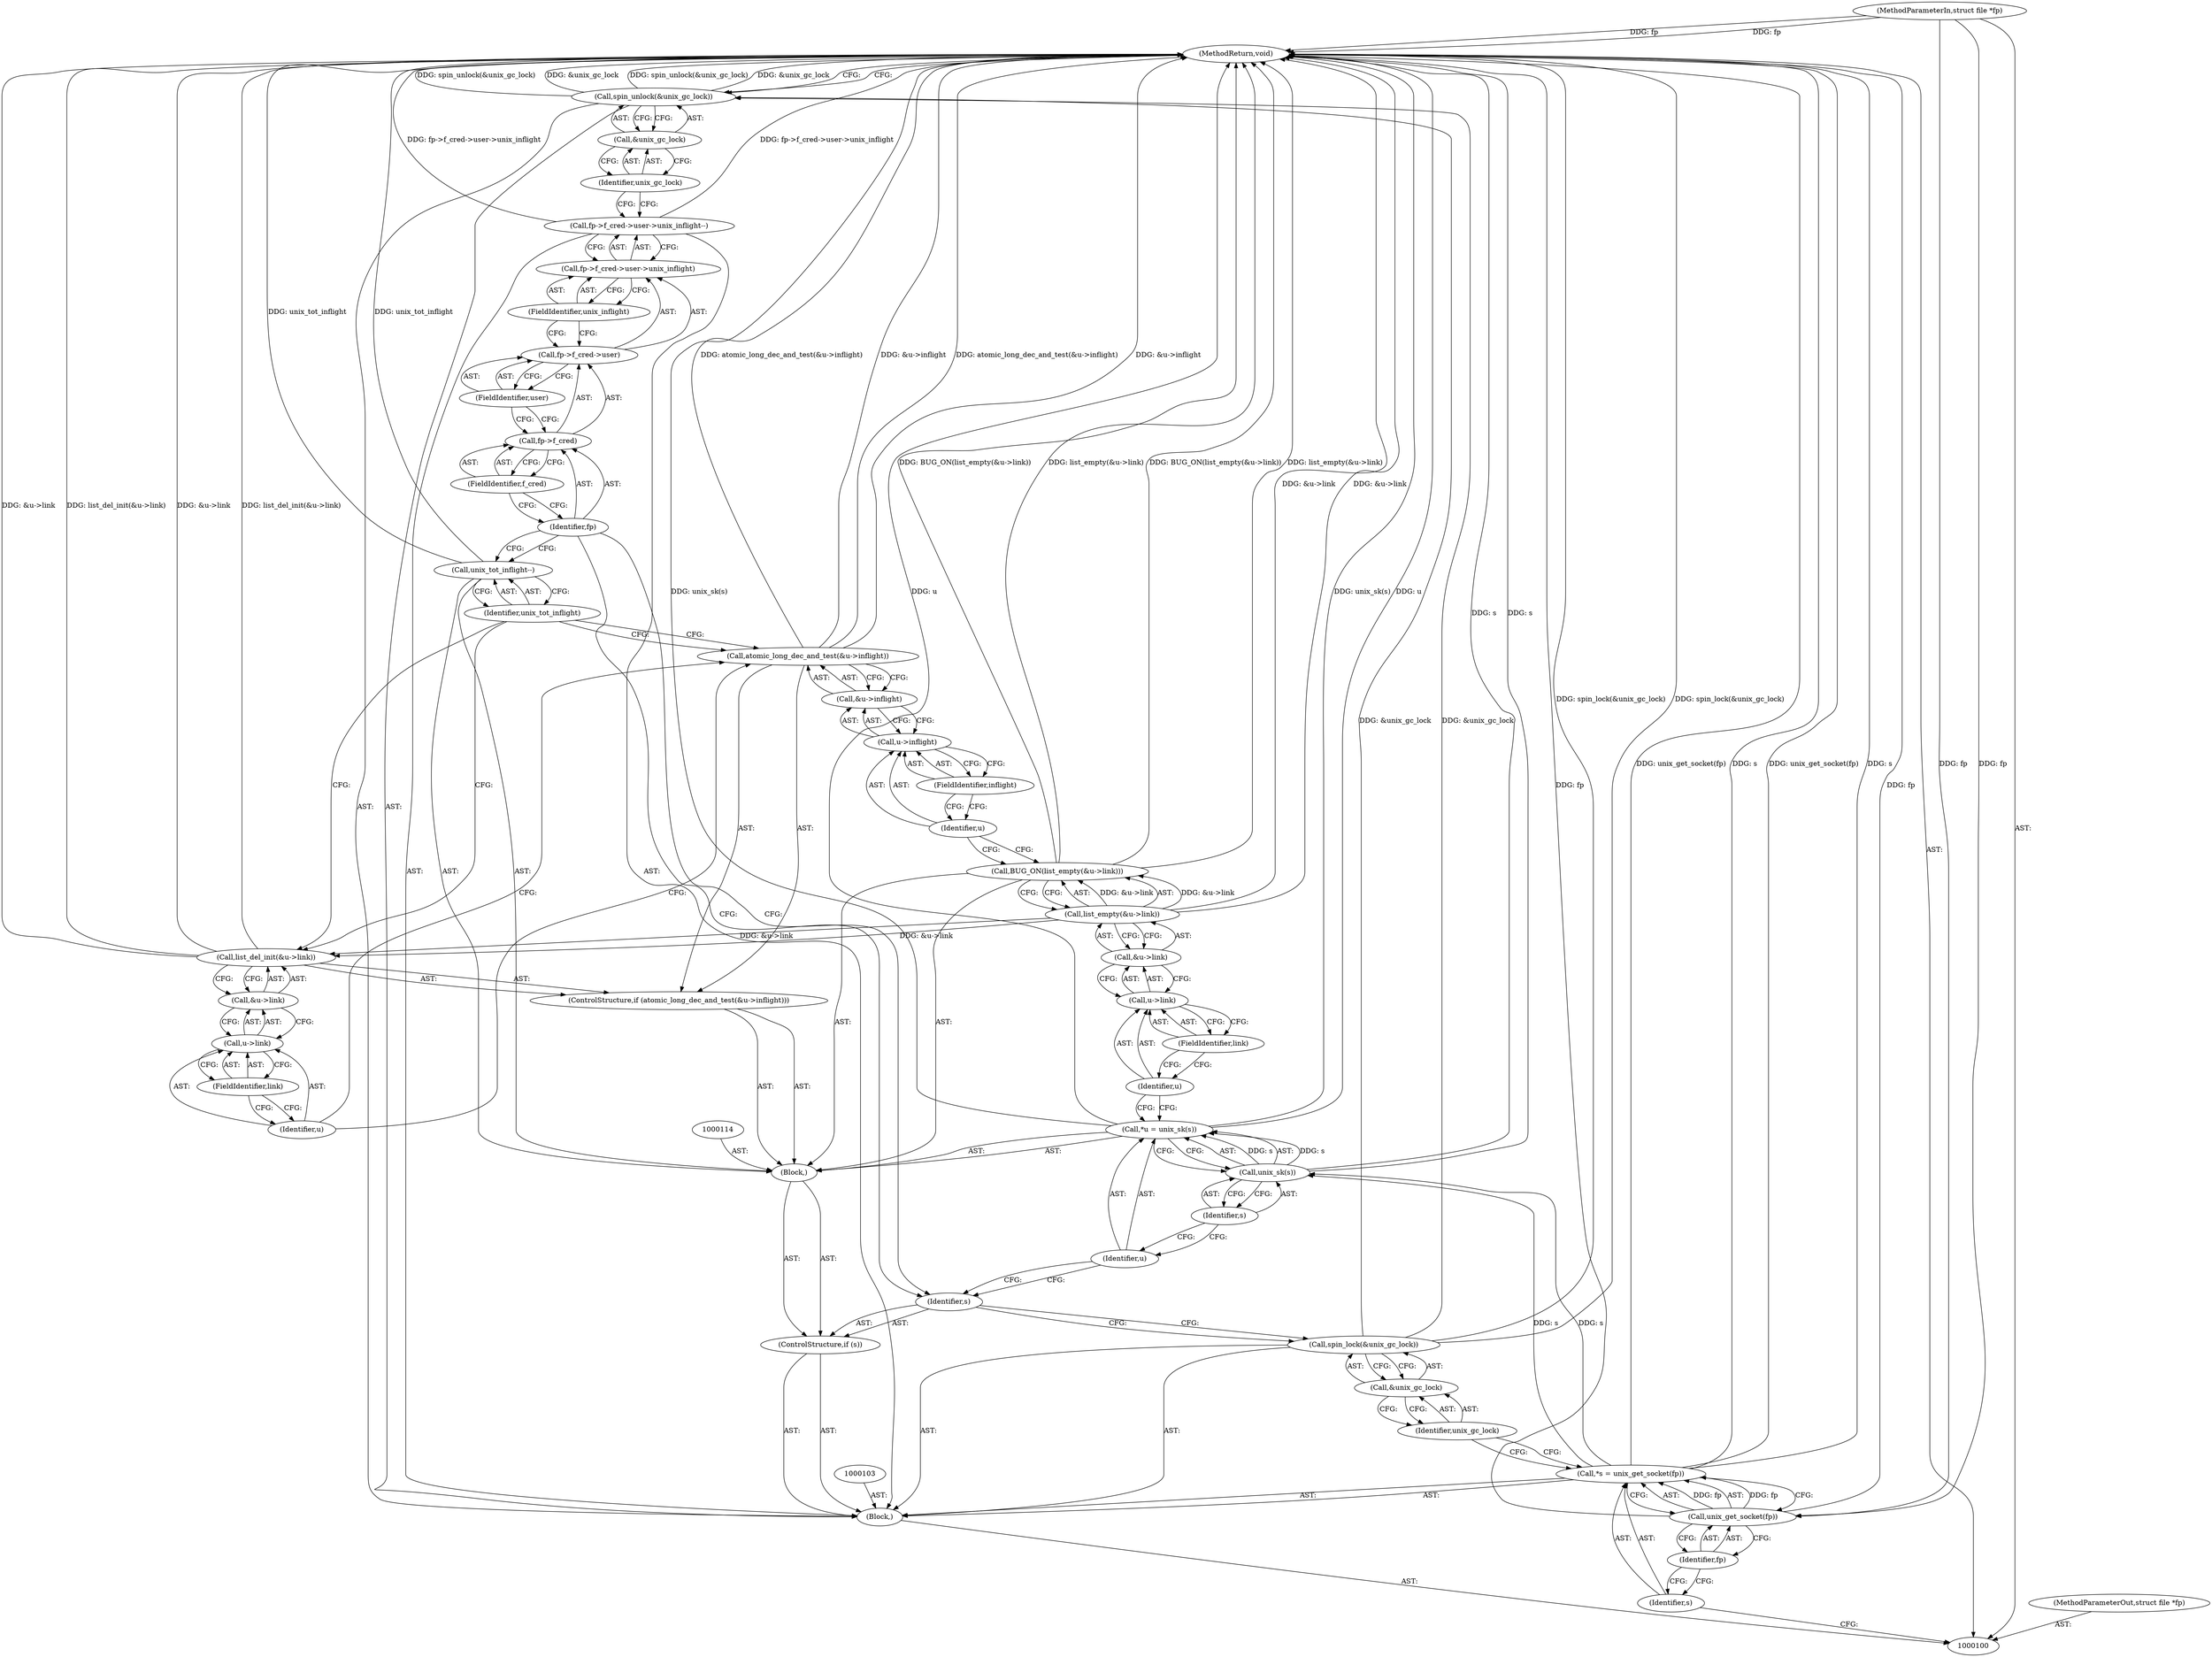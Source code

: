 digraph "0_linux_712f4aad406bb1ed67f3f98d04c044191f0ff593_1" {
"1000149" [label="(MethodReturn,void)"];
"1000101" [label="(MethodParameterIn,struct file *fp)"];
"1000206" [label="(MethodParameterOut,struct file *fp)"];
"1000120" [label="(Call,list_empty(&u->link))"];
"1000121" [label="(Call,&u->link)"];
"1000122" [label="(Call,u->link)"];
"1000123" [label="(Identifier,u)"];
"1000124" [label="(FieldIdentifier,link)"];
"1000119" [label="(Call,BUG_ON(list_empty(&u->link)))"];
"1000125" [label="(ControlStructure,if (atomic_long_dec_and_test(&u->inflight)))"];
"1000127" [label="(Call,&u->inflight)"];
"1000128" [label="(Call,u->inflight)"];
"1000129" [label="(Identifier,u)"];
"1000130" [label="(FieldIdentifier,inflight)"];
"1000126" [label="(Call,atomic_long_dec_and_test(&u->inflight))"];
"1000132" [label="(Call,&u->link)"];
"1000133" [label="(Call,u->link)"];
"1000134" [label="(Identifier,u)"];
"1000135" [label="(FieldIdentifier,link)"];
"1000131" [label="(Call,list_del_init(&u->link))"];
"1000136" [label="(Call,unix_tot_inflight--)"];
"1000137" [label="(Identifier,unix_tot_inflight)"];
"1000138" [label="(Call,fp->f_cred->user->unix_inflight--)"];
"1000139" [label="(Call,fp->f_cred->user->unix_inflight)"];
"1000140" [label="(Call,fp->f_cred->user)"];
"1000141" [label="(Call,fp->f_cred)"];
"1000142" [label="(Identifier,fp)"];
"1000144" [label="(FieldIdentifier,user)"];
"1000145" [label="(FieldIdentifier,unix_inflight)"];
"1000143" [label="(FieldIdentifier,f_cred)"];
"1000146" [label="(Call,spin_unlock(&unix_gc_lock))"];
"1000147" [label="(Call,&unix_gc_lock)"];
"1000148" [label="(Identifier,unix_gc_lock)"];
"1000102" [label="(Block,)"];
"1000104" [label="(Call,*s = unix_get_socket(fp))"];
"1000105" [label="(Identifier,s)"];
"1000106" [label="(Call,unix_get_socket(fp))"];
"1000107" [label="(Identifier,fp)"];
"1000108" [label="(Call,spin_lock(&unix_gc_lock))"];
"1000109" [label="(Call,&unix_gc_lock)"];
"1000110" [label="(Identifier,unix_gc_lock)"];
"1000111" [label="(ControlStructure,if (s))"];
"1000112" [label="(Identifier,s)"];
"1000115" [label="(Call,*u = unix_sk(s))"];
"1000116" [label="(Identifier,u)"];
"1000117" [label="(Call,unix_sk(s))"];
"1000113" [label="(Block,)"];
"1000118" [label="(Identifier,s)"];
"1000149" -> "1000100"  [label="AST: "];
"1000149" -> "1000146"  [label="CFG: "];
"1000115" -> "1000149"  [label="DDG: unix_sk(s)"];
"1000115" -> "1000149"  [label="DDG: u"];
"1000126" -> "1000149"  [label="DDG: atomic_long_dec_and_test(&u->inflight)"];
"1000126" -> "1000149"  [label="DDG: &u->inflight"];
"1000108" -> "1000149"  [label="DDG: spin_lock(&unix_gc_lock)"];
"1000106" -> "1000149"  [label="DDG: fp"];
"1000104" -> "1000149"  [label="DDG: s"];
"1000104" -> "1000149"  [label="DDG: unix_get_socket(fp)"];
"1000117" -> "1000149"  [label="DDG: s"];
"1000119" -> "1000149"  [label="DDG: BUG_ON(list_empty(&u->link))"];
"1000119" -> "1000149"  [label="DDG: list_empty(&u->link)"];
"1000146" -> "1000149"  [label="DDG: spin_unlock(&unix_gc_lock)"];
"1000146" -> "1000149"  [label="DDG: &unix_gc_lock"];
"1000131" -> "1000149"  [label="DDG: list_del_init(&u->link)"];
"1000131" -> "1000149"  [label="DDG: &u->link"];
"1000138" -> "1000149"  [label="DDG: fp->f_cred->user->unix_inflight"];
"1000120" -> "1000149"  [label="DDG: &u->link"];
"1000101" -> "1000149"  [label="DDG: fp"];
"1000136" -> "1000149"  [label="DDG: unix_tot_inflight"];
"1000101" -> "1000100"  [label="AST: "];
"1000101" -> "1000149"  [label="DDG: fp"];
"1000101" -> "1000106"  [label="DDG: fp"];
"1000206" -> "1000100"  [label="AST: "];
"1000120" -> "1000119"  [label="AST: "];
"1000120" -> "1000121"  [label="CFG: "];
"1000121" -> "1000120"  [label="AST: "];
"1000119" -> "1000120"  [label="CFG: "];
"1000120" -> "1000149"  [label="DDG: &u->link"];
"1000120" -> "1000119"  [label="DDG: &u->link"];
"1000120" -> "1000131"  [label="DDG: &u->link"];
"1000121" -> "1000120"  [label="AST: "];
"1000121" -> "1000122"  [label="CFG: "];
"1000122" -> "1000121"  [label="AST: "];
"1000120" -> "1000121"  [label="CFG: "];
"1000122" -> "1000121"  [label="AST: "];
"1000122" -> "1000124"  [label="CFG: "];
"1000123" -> "1000122"  [label="AST: "];
"1000124" -> "1000122"  [label="AST: "];
"1000121" -> "1000122"  [label="CFG: "];
"1000123" -> "1000122"  [label="AST: "];
"1000123" -> "1000115"  [label="CFG: "];
"1000124" -> "1000123"  [label="CFG: "];
"1000124" -> "1000122"  [label="AST: "];
"1000124" -> "1000123"  [label="CFG: "];
"1000122" -> "1000124"  [label="CFG: "];
"1000119" -> "1000113"  [label="AST: "];
"1000119" -> "1000120"  [label="CFG: "];
"1000120" -> "1000119"  [label="AST: "];
"1000129" -> "1000119"  [label="CFG: "];
"1000119" -> "1000149"  [label="DDG: BUG_ON(list_empty(&u->link))"];
"1000119" -> "1000149"  [label="DDG: list_empty(&u->link)"];
"1000120" -> "1000119"  [label="DDG: &u->link"];
"1000125" -> "1000113"  [label="AST: "];
"1000126" -> "1000125"  [label="AST: "];
"1000131" -> "1000125"  [label="AST: "];
"1000127" -> "1000126"  [label="AST: "];
"1000127" -> "1000128"  [label="CFG: "];
"1000128" -> "1000127"  [label="AST: "];
"1000126" -> "1000127"  [label="CFG: "];
"1000128" -> "1000127"  [label="AST: "];
"1000128" -> "1000130"  [label="CFG: "];
"1000129" -> "1000128"  [label="AST: "];
"1000130" -> "1000128"  [label="AST: "];
"1000127" -> "1000128"  [label="CFG: "];
"1000129" -> "1000128"  [label="AST: "];
"1000129" -> "1000119"  [label="CFG: "];
"1000130" -> "1000129"  [label="CFG: "];
"1000130" -> "1000128"  [label="AST: "];
"1000130" -> "1000129"  [label="CFG: "];
"1000128" -> "1000130"  [label="CFG: "];
"1000126" -> "1000125"  [label="AST: "];
"1000126" -> "1000127"  [label="CFG: "];
"1000127" -> "1000126"  [label="AST: "];
"1000134" -> "1000126"  [label="CFG: "];
"1000137" -> "1000126"  [label="CFG: "];
"1000126" -> "1000149"  [label="DDG: atomic_long_dec_and_test(&u->inflight)"];
"1000126" -> "1000149"  [label="DDG: &u->inflight"];
"1000132" -> "1000131"  [label="AST: "];
"1000132" -> "1000133"  [label="CFG: "];
"1000133" -> "1000132"  [label="AST: "];
"1000131" -> "1000132"  [label="CFG: "];
"1000133" -> "1000132"  [label="AST: "];
"1000133" -> "1000135"  [label="CFG: "];
"1000134" -> "1000133"  [label="AST: "];
"1000135" -> "1000133"  [label="AST: "];
"1000132" -> "1000133"  [label="CFG: "];
"1000134" -> "1000133"  [label="AST: "];
"1000134" -> "1000126"  [label="CFG: "];
"1000135" -> "1000134"  [label="CFG: "];
"1000135" -> "1000133"  [label="AST: "];
"1000135" -> "1000134"  [label="CFG: "];
"1000133" -> "1000135"  [label="CFG: "];
"1000131" -> "1000125"  [label="AST: "];
"1000131" -> "1000132"  [label="CFG: "];
"1000132" -> "1000131"  [label="AST: "];
"1000137" -> "1000131"  [label="CFG: "];
"1000131" -> "1000149"  [label="DDG: list_del_init(&u->link)"];
"1000131" -> "1000149"  [label="DDG: &u->link"];
"1000120" -> "1000131"  [label="DDG: &u->link"];
"1000136" -> "1000113"  [label="AST: "];
"1000136" -> "1000137"  [label="CFG: "];
"1000137" -> "1000136"  [label="AST: "];
"1000142" -> "1000136"  [label="CFG: "];
"1000136" -> "1000149"  [label="DDG: unix_tot_inflight"];
"1000137" -> "1000136"  [label="AST: "];
"1000137" -> "1000131"  [label="CFG: "];
"1000137" -> "1000126"  [label="CFG: "];
"1000136" -> "1000137"  [label="CFG: "];
"1000138" -> "1000102"  [label="AST: "];
"1000138" -> "1000139"  [label="CFG: "];
"1000139" -> "1000138"  [label="AST: "];
"1000148" -> "1000138"  [label="CFG: "];
"1000138" -> "1000149"  [label="DDG: fp->f_cred->user->unix_inflight"];
"1000139" -> "1000138"  [label="AST: "];
"1000139" -> "1000145"  [label="CFG: "];
"1000140" -> "1000139"  [label="AST: "];
"1000145" -> "1000139"  [label="AST: "];
"1000138" -> "1000139"  [label="CFG: "];
"1000140" -> "1000139"  [label="AST: "];
"1000140" -> "1000144"  [label="CFG: "];
"1000141" -> "1000140"  [label="AST: "];
"1000144" -> "1000140"  [label="AST: "];
"1000145" -> "1000140"  [label="CFG: "];
"1000141" -> "1000140"  [label="AST: "];
"1000141" -> "1000143"  [label="CFG: "];
"1000142" -> "1000141"  [label="AST: "];
"1000143" -> "1000141"  [label="AST: "];
"1000144" -> "1000141"  [label="CFG: "];
"1000142" -> "1000141"  [label="AST: "];
"1000142" -> "1000136"  [label="CFG: "];
"1000142" -> "1000112"  [label="CFG: "];
"1000143" -> "1000142"  [label="CFG: "];
"1000144" -> "1000140"  [label="AST: "];
"1000144" -> "1000141"  [label="CFG: "];
"1000140" -> "1000144"  [label="CFG: "];
"1000145" -> "1000139"  [label="AST: "];
"1000145" -> "1000140"  [label="CFG: "];
"1000139" -> "1000145"  [label="CFG: "];
"1000143" -> "1000141"  [label="AST: "];
"1000143" -> "1000142"  [label="CFG: "];
"1000141" -> "1000143"  [label="CFG: "];
"1000146" -> "1000102"  [label="AST: "];
"1000146" -> "1000147"  [label="CFG: "];
"1000147" -> "1000146"  [label="AST: "];
"1000149" -> "1000146"  [label="CFG: "];
"1000146" -> "1000149"  [label="DDG: spin_unlock(&unix_gc_lock)"];
"1000146" -> "1000149"  [label="DDG: &unix_gc_lock"];
"1000108" -> "1000146"  [label="DDG: &unix_gc_lock"];
"1000147" -> "1000146"  [label="AST: "];
"1000147" -> "1000148"  [label="CFG: "];
"1000148" -> "1000147"  [label="AST: "];
"1000146" -> "1000147"  [label="CFG: "];
"1000148" -> "1000147"  [label="AST: "];
"1000148" -> "1000138"  [label="CFG: "];
"1000147" -> "1000148"  [label="CFG: "];
"1000102" -> "1000100"  [label="AST: "];
"1000103" -> "1000102"  [label="AST: "];
"1000104" -> "1000102"  [label="AST: "];
"1000108" -> "1000102"  [label="AST: "];
"1000111" -> "1000102"  [label="AST: "];
"1000138" -> "1000102"  [label="AST: "];
"1000146" -> "1000102"  [label="AST: "];
"1000104" -> "1000102"  [label="AST: "];
"1000104" -> "1000106"  [label="CFG: "];
"1000105" -> "1000104"  [label="AST: "];
"1000106" -> "1000104"  [label="AST: "];
"1000110" -> "1000104"  [label="CFG: "];
"1000104" -> "1000149"  [label="DDG: s"];
"1000104" -> "1000149"  [label="DDG: unix_get_socket(fp)"];
"1000106" -> "1000104"  [label="DDG: fp"];
"1000104" -> "1000117"  [label="DDG: s"];
"1000105" -> "1000104"  [label="AST: "];
"1000105" -> "1000100"  [label="CFG: "];
"1000107" -> "1000105"  [label="CFG: "];
"1000106" -> "1000104"  [label="AST: "];
"1000106" -> "1000107"  [label="CFG: "];
"1000107" -> "1000106"  [label="AST: "];
"1000104" -> "1000106"  [label="CFG: "];
"1000106" -> "1000149"  [label="DDG: fp"];
"1000106" -> "1000104"  [label="DDG: fp"];
"1000101" -> "1000106"  [label="DDG: fp"];
"1000107" -> "1000106"  [label="AST: "];
"1000107" -> "1000105"  [label="CFG: "];
"1000106" -> "1000107"  [label="CFG: "];
"1000108" -> "1000102"  [label="AST: "];
"1000108" -> "1000109"  [label="CFG: "];
"1000109" -> "1000108"  [label="AST: "];
"1000112" -> "1000108"  [label="CFG: "];
"1000108" -> "1000149"  [label="DDG: spin_lock(&unix_gc_lock)"];
"1000108" -> "1000146"  [label="DDG: &unix_gc_lock"];
"1000109" -> "1000108"  [label="AST: "];
"1000109" -> "1000110"  [label="CFG: "];
"1000110" -> "1000109"  [label="AST: "];
"1000108" -> "1000109"  [label="CFG: "];
"1000110" -> "1000109"  [label="AST: "];
"1000110" -> "1000104"  [label="CFG: "];
"1000109" -> "1000110"  [label="CFG: "];
"1000111" -> "1000102"  [label="AST: "];
"1000112" -> "1000111"  [label="AST: "];
"1000113" -> "1000111"  [label="AST: "];
"1000112" -> "1000111"  [label="AST: "];
"1000112" -> "1000108"  [label="CFG: "];
"1000116" -> "1000112"  [label="CFG: "];
"1000142" -> "1000112"  [label="CFG: "];
"1000115" -> "1000113"  [label="AST: "];
"1000115" -> "1000117"  [label="CFG: "];
"1000116" -> "1000115"  [label="AST: "];
"1000117" -> "1000115"  [label="AST: "];
"1000123" -> "1000115"  [label="CFG: "];
"1000115" -> "1000149"  [label="DDG: unix_sk(s)"];
"1000115" -> "1000149"  [label="DDG: u"];
"1000117" -> "1000115"  [label="DDG: s"];
"1000116" -> "1000115"  [label="AST: "];
"1000116" -> "1000112"  [label="CFG: "];
"1000118" -> "1000116"  [label="CFG: "];
"1000117" -> "1000115"  [label="AST: "];
"1000117" -> "1000118"  [label="CFG: "];
"1000118" -> "1000117"  [label="AST: "];
"1000115" -> "1000117"  [label="CFG: "];
"1000117" -> "1000149"  [label="DDG: s"];
"1000117" -> "1000115"  [label="DDG: s"];
"1000104" -> "1000117"  [label="DDG: s"];
"1000113" -> "1000111"  [label="AST: "];
"1000114" -> "1000113"  [label="AST: "];
"1000115" -> "1000113"  [label="AST: "];
"1000119" -> "1000113"  [label="AST: "];
"1000125" -> "1000113"  [label="AST: "];
"1000136" -> "1000113"  [label="AST: "];
"1000118" -> "1000117"  [label="AST: "];
"1000118" -> "1000116"  [label="CFG: "];
"1000117" -> "1000118"  [label="CFG: "];
}
